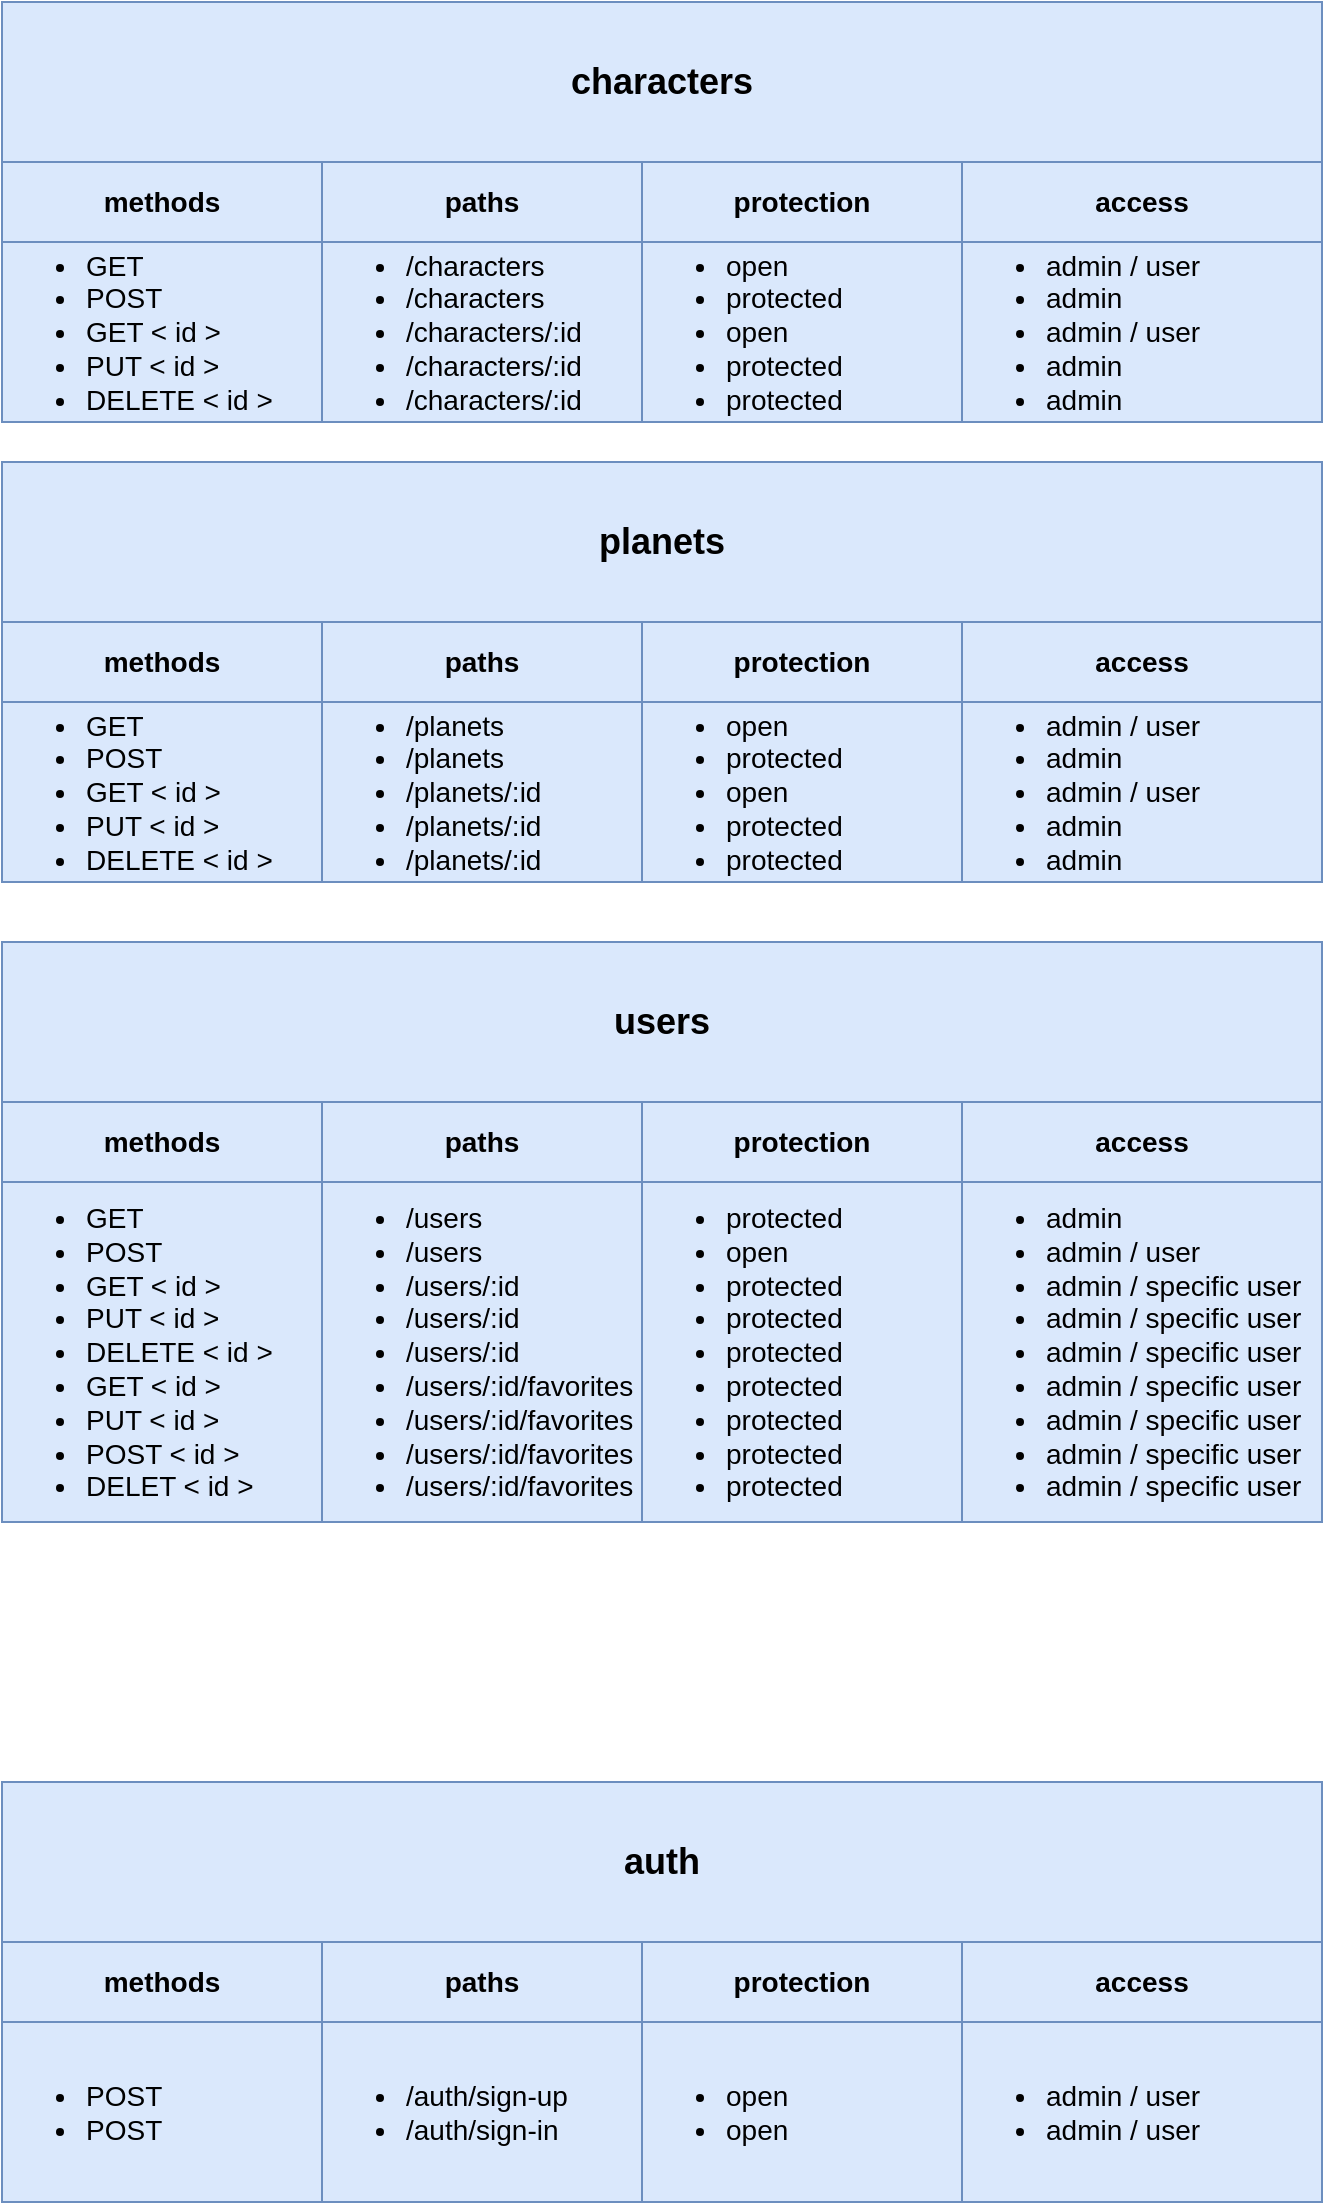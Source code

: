 <mxfile version="15.4.0" type="device" pages="2"><diagram id="gPbpfyA_ajGr9CFWhTev" name="Page-1"><mxGraphModel dx="1102" dy="641" grid="1" gridSize="10" guides="1" tooltips="1" connect="1" arrows="1" fold="1" page="1" pageScale="1" pageWidth="1600" pageHeight="1200" math="0" shadow="0"><root><mxCell id="0"/><mxCell id="1" parent="0"/><mxCell id="R_QZZi1nWVxrr3NNqpjA-34" value="&lt;font size=&quot;1&quot;&gt;&lt;b style=&quot;font-size: 18px&quot;&gt;characters&lt;/b&gt;&lt;/font&gt;" style="whiteSpace=wrap;html=1;fillColor=#dae8fc;strokeColor=#6c8ebf;" parent="1" vertex="1"><mxGeometry x="110" y="30" width="660" height="80" as="geometry"/></mxCell><mxCell id="R_QZZi1nWVxrr3NNqpjA-35" value="&lt;ul style=&quot;font-size: 14px&quot;&gt;&lt;li&gt;GET&lt;/li&gt;&lt;li&gt;POST&lt;/li&gt;&lt;li&gt;GET &amp;lt; id &amp;gt;&lt;/li&gt;&lt;li&gt;PUT &amp;lt; id &amp;gt;&lt;/li&gt;&lt;li&gt;DELETE &amp;lt; id &amp;gt;&lt;/li&gt;&lt;/ul&gt;" style="whiteSpace=wrap;html=1;align=left;fillColor=#dae8fc;strokeColor=#6c8ebf;" parent="1" vertex="1"><mxGeometry x="110" y="150" width="160" height="90" as="geometry"/></mxCell><mxCell id="R_QZZi1nWVxrr3NNqpjA-37" value="&lt;ul style=&quot;font-size: 14px&quot;&gt;&lt;li&gt;/characters&lt;/li&gt;&lt;li&gt;/characters&lt;/li&gt;&lt;li&gt;/characters/:id&lt;/li&gt;&lt;li&gt;/characters/:id&lt;/li&gt;&lt;li&gt;/characters/:id&lt;/li&gt;&lt;/ul&gt;" style="whiteSpace=wrap;html=1;align=left;fillColor=#dae8fc;strokeColor=#6c8ebf;" parent="1" vertex="1"><mxGeometry x="270" y="150" width="160" height="90" as="geometry"/></mxCell><mxCell id="R_QZZi1nWVxrr3NNqpjA-38" value="&lt;font size=&quot;1&quot;&gt;&lt;b style=&quot;font-size: 18px&quot;&gt;planets&lt;/b&gt;&lt;/font&gt;" style="whiteSpace=wrap;html=1;fillColor=#dae8fc;strokeColor=#6c8ebf;" parent="1" vertex="1"><mxGeometry x="110" y="260" width="660" height="80" as="geometry"/></mxCell><mxCell id="R_QZZi1nWVxrr3NNqpjA-39" value="&lt;ul style=&quot;font-size: 14px&quot;&gt;&lt;li&gt;GET&lt;/li&gt;&lt;li&gt;POST&lt;/li&gt;&lt;li&gt;GET &amp;lt; id &amp;gt;&lt;/li&gt;&lt;li&gt;PUT &amp;lt; id &amp;gt;&lt;/li&gt;&lt;li&gt;DELETE &amp;lt; id &amp;gt;&lt;/li&gt;&lt;/ul&gt;" style="whiteSpace=wrap;html=1;align=left;fillColor=#dae8fc;strokeColor=#6c8ebf;" parent="1" vertex="1"><mxGeometry x="110" y="380" width="160" height="90" as="geometry"/></mxCell><mxCell id="R_QZZi1nWVxrr3NNqpjA-40" value="&lt;ul style=&quot;font-size: 14px&quot;&gt;&lt;li&gt;/planets&lt;/li&gt;&lt;li&gt;/planets&lt;/li&gt;&lt;li&gt;/planets/:id&lt;/li&gt;&lt;li&gt;/planets/:id&lt;/li&gt;&lt;li&gt;/planets/:id&lt;/li&gt;&lt;/ul&gt;" style="whiteSpace=wrap;html=1;align=left;fillColor=#dae8fc;strokeColor=#6c8ebf;" parent="1" vertex="1"><mxGeometry x="270" y="380" width="160" height="90" as="geometry"/></mxCell><mxCell id="R_QZZi1nWVxrr3NNqpjA-41" value="&lt;font size=&quot;1&quot;&gt;&lt;b style=&quot;font-size: 18px&quot;&gt;users&lt;/b&gt;&lt;/font&gt;" style="whiteSpace=wrap;html=1;fillColor=#dae8fc;strokeColor=#6c8ebf;" parent="1" vertex="1"><mxGeometry x="110" y="500" width="660" height="80" as="geometry"/></mxCell><mxCell id="R_QZZi1nWVxrr3NNqpjA-42" value="&lt;ul style=&quot;font-size: 14px&quot;&gt;&lt;li&gt;GET&lt;/li&gt;&lt;li&gt;POST&lt;/li&gt;&lt;li&gt;GET &amp;lt; id &amp;gt;&lt;/li&gt;&lt;li&gt;PUT &amp;lt; id &amp;gt;&lt;/li&gt;&lt;li&gt;DELETE &amp;lt; id &amp;gt;&lt;/li&gt;&lt;li&gt;GET &amp;lt; id &amp;gt;&lt;/li&gt;&lt;li&gt;PUT &amp;lt; id &amp;gt;&lt;/li&gt;&lt;li&gt;POST &amp;lt; id &amp;gt;&lt;/li&gt;&lt;li&gt;DELET &amp;lt; id &amp;gt;&lt;/li&gt;&lt;/ul&gt;" style="whiteSpace=wrap;html=1;align=left;fillColor=#dae8fc;strokeColor=#6c8ebf;" parent="1" vertex="1"><mxGeometry x="110" y="620" width="160" height="170" as="geometry"/></mxCell><mxCell id="R_QZZi1nWVxrr3NNqpjA-43" value="&lt;ul style=&quot;font-size: 14px&quot;&gt;&lt;li&gt;/users&lt;/li&gt;&lt;li&gt;/users&lt;/li&gt;&lt;li&gt;/users/:id&lt;/li&gt;&lt;li&gt;/users/:id&lt;/li&gt;&lt;li&gt;/users/:id&lt;/li&gt;&lt;li&gt;/users/:id/favorites&lt;/li&gt;&lt;li&gt;/users/:id/favorites&lt;/li&gt;&lt;li&gt;/users/:id/favorites&lt;/li&gt;&lt;li&gt;/users/:id/favorites&lt;/li&gt;&lt;/ul&gt;" style="whiteSpace=wrap;html=1;align=left;fillColor=#dae8fc;strokeColor=#6c8ebf;" parent="1" vertex="1"><mxGeometry x="270" y="620" width="160" height="170" as="geometry"/></mxCell><mxCell id="R_QZZi1nWVxrr3NNqpjA-44" value="&lt;font size=&quot;1&quot;&gt;&lt;b style=&quot;font-size: 18px&quot;&gt;auth&lt;/b&gt;&lt;/font&gt;" style="whiteSpace=wrap;html=1;fillColor=#dae8fc;strokeColor=#6c8ebf;" parent="1" vertex="1"><mxGeometry x="110" y="920" width="660" height="80" as="geometry"/></mxCell><mxCell id="R_QZZi1nWVxrr3NNqpjA-45" value="&lt;ul style=&quot;font-size: 14px&quot;&gt;&lt;li&gt;POST&lt;/li&gt;&lt;li&gt;POST&lt;/li&gt;&lt;/ul&gt;" style="whiteSpace=wrap;html=1;align=left;fillColor=#dae8fc;strokeColor=#6c8ebf;" parent="1" vertex="1"><mxGeometry x="110" y="1040" width="160" height="90" as="geometry"/></mxCell><mxCell id="R_QZZi1nWVxrr3NNqpjA-46" value="&lt;ul style=&quot;font-size: 14px&quot;&gt;&lt;li&gt;/auth/sign-up&lt;/li&gt;&lt;li&gt;/auth/sign-in&lt;/li&gt;&lt;/ul&gt;" style="whiteSpace=wrap;html=1;align=left;fillColor=#dae8fc;strokeColor=#6c8ebf;" parent="1" vertex="1"><mxGeometry x="270" y="1040" width="160" height="90" as="geometry"/></mxCell><mxCell id="R_QZZi1nWVxrr3NNqpjA-47" value="&lt;ul style=&quot;font-size: 14px&quot;&gt;&lt;li&gt;open&lt;/li&gt;&lt;li&gt;protected&lt;/li&gt;&lt;li&gt;open&lt;/li&gt;&lt;li&gt;&lt;span&gt;protected&lt;/span&gt;&lt;br&gt;&lt;/li&gt;&lt;li&gt;&lt;span&gt;protected&lt;/span&gt;&lt;/li&gt;&lt;/ul&gt;" style="whiteSpace=wrap;html=1;align=left;fillColor=#dae8fc;strokeColor=#6c8ebf;" parent="1" vertex="1"><mxGeometry x="430" y="150" width="160" height="90" as="geometry"/></mxCell><mxCell id="R_QZZi1nWVxrr3NNqpjA-49" value="&lt;ul style=&quot;font-size: 14px&quot;&gt;&lt;li&gt;protected&lt;/li&gt;&lt;li&gt;open&lt;/li&gt;&lt;li&gt;protected&lt;/li&gt;&lt;li&gt;protected&lt;/li&gt;&lt;li&gt;protected&lt;/li&gt;&lt;li&gt;protected&lt;/li&gt;&lt;li&gt;protected&lt;/li&gt;&lt;li&gt;protected&lt;/li&gt;&lt;li&gt;protected&lt;/li&gt;&lt;/ul&gt;" style="whiteSpace=wrap;html=1;align=left;fillColor=#dae8fc;strokeColor=#6c8ebf;" parent="1" vertex="1"><mxGeometry x="430" y="620" width="160" height="170" as="geometry"/></mxCell><mxCell id="R_QZZi1nWVxrr3NNqpjA-50" value="&lt;ul style=&quot;font-size: 14px&quot;&gt;&lt;li&gt;admin&lt;/li&gt;&lt;li&gt;admin / user&lt;/li&gt;&lt;li&gt;admin / specific user&lt;/li&gt;&lt;li&gt;admin / specific user&lt;/li&gt;&lt;li&gt;admin / specific user&lt;/li&gt;&lt;li&gt;admin / specific user&lt;/li&gt;&lt;li&gt;admin / specific user&lt;/li&gt;&lt;li&gt;admin / specific user&lt;/li&gt;&lt;li&gt;admin / specific user&lt;/li&gt;&lt;/ul&gt;" style="whiteSpace=wrap;html=1;align=left;fillColor=#dae8fc;strokeColor=#6c8ebf;" parent="1" vertex="1"><mxGeometry x="590" y="620" width="180" height="170" as="geometry"/></mxCell><mxCell id="R_QZZi1nWVxrr3NNqpjA-51" value="&lt;ul style=&quot;font-size: 14px&quot;&gt;&lt;li&gt;open&lt;/li&gt;&lt;li&gt;protected&lt;/li&gt;&lt;li&gt;open&lt;/li&gt;&lt;li&gt;protected&lt;/li&gt;&lt;li&gt;protected&lt;/li&gt;&lt;/ul&gt;" style="whiteSpace=wrap;html=1;align=left;fillColor=#dae8fc;strokeColor=#6c8ebf;" parent="1" vertex="1"><mxGeometry x="430" y="380" width="160" height="90" as="geometry"/></mxCell><mxCell id="R_QZZi1nWVxrr3NNqpjA-53" value="&lt;ul style=&quot;font-size: 14px&quot;&gt;&lt;li&gt;admin / user&lt;/li&gt;&lt;li&gt;admin&lt;/li&gt;&lt;li&gt;admin / user&lt;/li&gt;&lt;li&gt;&lt;span&gt;admin&lt;/span&gt;&lt;br&gt;&lt;/li&gt;&lt;li&gt;&lt;span&gt;admin&lt;/span&gt;&lt;/li&gt;&lt;/ul&gt;" style="whiteSpace=wrap;html=1;align=left;fillColor=#dae8fc;strokeColor=#6c8ebf;" parent="1" vertex="1"><mxGeometry x="590" y="380" width="180" height="90" as="geometry"/></mxCell><mxCell id="R_QZZi1nWVxrr3NNqpjA-54" value="&lt;ul style=&quot;font-size: 14px&quot;&gt;&lt;li&gt;open&lt;/li&gt;&lt;li&gt;open&lt;/li&gt;&lt;/ul&gt;" style="whiteSpace=wrap;html=1;align=left;fillColor=#dae8fc;strokeColor=#6c8ebf;" parent="1" vertex="1"><mxGeometry x="430" y="1040" width="160" height="90" as="geometry"/></mxCell><mxCell id="R_QZZi1nWVxrr3NNqpjA-55" value="&lt;ul style=&quot;font-size: 14px&quot;&gt;&lt;li&gt;admin / user&lt;/li&gt;&lt;li&gt;admin / user&lt;/li&gt;&lt;/ul&gt;" style="whiteSpace=wrap;html=1;align=left;fillColor=#dae8fc;strokeColor=#6c8ebf;" parent="1" vertex="1"><mxGeometry x="590" y="1040" width="180" height="90" as="geometry"/></mxCell><mxCell id="R_QZZi1nWVxrr3NNqpjA-60" value="&lt;div&gt;&lt;span style=&quot;font-size: 14px&quot;&gt;methods&lt;/span&gt;&lt;/div&gt;" style="whiteSpace=wrap;html=1;align=center;fillColor=#dae8fc;strokeColor=#6c8ebf;fontStyle=1;" parent="1" vertex="1"><mxGeometry x="110" y="110" width="160" height="40" as="geometry"/></mxCell><mxCell id="R_QZZi1nWVxrr3NNqpjA-67" value="&lt;div&gt;&lt;span style=&quot;font-size: 14px&quot;&gt;paths&lt;/span&gt;&lt;/div&gt;" style="whiteSpace=wrap;html=1;align=center;fillColor=#dae8fc;strokeColor=#6c8ebf;fontStyle=1;" parent="1" vertex="1"><mxGeometry x="270" y="110" width="160" height="40" as="geometry"/></mxCell><mxCell id="R_QZZi1nWVxrr3NNqpjA-68" value="&lt;span style=&quot;font-size: 14px&quot;&gt;protection&lt;/span&gt;" style="whiteSpace=wrap;html=1;align=center;fillColor=#dae8fc;strokeColor=#6c8ebf;fontStyle=1;" parent="1" vertex="1"><mxGeometry x="430" y="110" width="160" height="40" as="geometry"/></mxCell><mxCell id="R_QZZi1nWVxrr3NNqpjA-69" value="&lt;span style=&quot;font-size: 14px&quot;&gt;access&lt;/span&gt;" style="whiteSpace=wrap;html=1;align=center;fillColor=#dae8fc;strokeColor=#6c8ebf;fontStyle=1;" parent="1" vertex="1"><mxGeometry x="590" y="110" width="180" height="40" as="geometry"/></mxCell><mxCell id="R_QZZi1nWVxrr3NNqpjA-70" value="&lt;div&gt;&lt;span style=&quot;font-size: 14px&quot;&gt;methods&lt;/span&gt;&lt;/div&gt;" style="whiteSpace=wrap;html=1;align=center;fillColor=#dae8fc;strokeColor=#6c8ebf;fontStyle=1;" parent="1" vertex="1"><mxGeometry x="110" y="340" width="160" height="40" as="geometry"/></mxCell><mxCell id="R_QZZi1nWVxrr3NNqpjA-71" value="&lt;div&gt;&lt;span style=&quot;font-size: 14px&quot;&gt;paths&lt;/span&gt;&lt;/div&gt;" style="whiteSpace=wrap;html=1;align=center;fillColor=#dae8fc;strokeColor=#6c8ebf;fontStyle=1;" parent="1" vertex="1"><mxGeometry x="270" y="340" width="160" height="40" as="geometry"/></mxCell><mxCell id="R_QZZi1nWVxrr3NNqpjA-72" value="&lt;span style=&quot;font-size: 14px&quot;&gt;protection&lt;/span&gt;" style="whiteSpace=wrap;html=1;align=center;fillColor=#dae8fc;strokeColor=#6c8ebf;fontStyle=1;" parent="1" vertex="1"><mxGeometry x="430" y="340" width="160" height="40" as="geometry"/></mxCell><mxCell id="R_QZZi1nWVxrr3NNqpjA-73" value="&lt;span style=&quot;font-size: 14px&quot;&gt;access&lt;/span&gt;" style="whiteSpace=wrap;html=1;align=center;fillColor=#dae8fc;strokeColor=#6c8ebf;fontStyle=1;" parent="1" vertex="1"><mxGeometry x="590" y="340" width="180" height="40" as="geometry"/></mxCell><mxCell id="R_QZZi1nWVxrr3NNqpjA-74" value="&lt;div&gt;&lt;span style=&quot;font-size: 14px&quot;&gt;methods&lt;/span&gt;&lt;/div&gt;" style="whiteSpace=wrap;html=1;align=center;fillColor=#dae8fc;strokeColor=#6c8ebf;fontStyle=1;" parent="1" vertex="1"><mxGeometry x="110" y="580" width="160" height="40" as="geometry"/></mxCell><mxCell id="R_QZZi1nWVxrr3NNqpjA-75" value="&lt;div&gt;&lt;span style=&quot;font-size: 14px&quot;&gt;paths&lt;/span&gt;&lt;/div&gt;" style="whiteSpace=wrap;html=1;align=center;fillColor=#dae8fc;strokeColor=#6c8ebf;fontStyle=1;" parent="1" vertex="1"><mxGeometry x="270" y="580" width="160" height="40" as="geometry"/></mxCell><mxCell id="R_QZZi1nWVxrr3NNqpjA-76" value="&lt;span style=&quot;font-size: 14px&quot;&gt;protection&lt;/span&gt;" style="whiteSpace=wrap;html=1;align=center;fillColor=#dae8fc;strokeColor=#6c8ebf;fontStyle=1;" parent="1" vertex="1"><mxGeometry x="430" y="580" width="160" height="40" as="geometry"/></mxCell><mxCell id="R_QZZi1nWVxrr3NNqpjA-77" value="&lt;span style=&quot;font-size: 14px&quot;&gt;access&lt;/span&gt;" style="whiteSpace=wrap;html=1;align=center;fillColor=#dae8fc;strokeColor=#6c8ebf;fontStyle=1;" parent="1" vertex="1"><mxGeometry x="590" y="580" width="180" height="40" as="geometry"/></mxCell><mxCell id="R_QZZi1nWVxrr3NNqpjA-78" value="&lt;div&gt;&lt;span style=&quot;font-size: 14px&quot;&gt;methods&lt;/span&gt;&lt;/div&gt;" style="whiteSpace=wrap;html=1;align=center;fillColor=#dae8fc;strokeColor=#6c8ebf;fontStyle=1;" parent="1" vertex="1"><mxGeometry x="110" y="1000" width="160" height="40" as="geometry"/></mxCell><mxCell id="R_QZZi1nWVxrr3NNqpjA-79" value="&lt;div&gt;&lt;span style=&quot;font-size: 14px&quot;&gt;paths&lt;/span&gt;&lt;/div&gt;" style="whiteSpace=wrap;html=1;align=center;fillColor=#dae8fc;strokeColor=#6c8ebf;fontStyle=1;" parent="1" vertex="1"><mxGeometry x="270" y="1000" width="160" height="40" as="geometry"/></mxCell><mxCell id="R_QZZi1nWVxrr3NNqpjA-80" value="&lt;span style=&quot;font-size: 14px&quot;&gt;protection&lt;/span&gt;" style="whiteSpace=wrap;html=1;align=center;fillColor=#dae8fc;strokeColor=#6c8ebf;fontStyle=1;" parent="1" vertex="1"><mxGeometry x="430" y="1000" width="160" height="40" as="geometry"/></mxCell><mxCell id="R_QZZi1nWVxrr3NNqpjA-81" value="&lt;span style=&quot;font-size: 14px&quot;&gt;access&lt;/span&gt;" style="whiteSpace=wrap;html=1;align=center;fillColor=#dae8fc;strokeColor=#6c8ebf;fontStyle=1;" parent="1" vertex="1"><mxGeometry x="590" y="1000" width="180" height="40" as="geometry"/></mxCell><mxCell id="R_QZZi1nWVxrr3NNqpjA-82" value="&lt;ul style=&quot;font-size: 14px&quot;&gt;&lt;li&gt;admin / user&lt;/li&gt;&lt;li&gt;admin&lt;/li&gt;&lt;li&gt;admin / user&lt;/li&gt;&lt;li&gt;&lt;span&gt;admin&lt;/span&gt;&lt;br&gt;&lt;/li&gt;&lt;li&gt;&lt;span&gt;admin&lt;/span&gt;&lt;/li&gt;&lt;/ul&gt;" style="whiteSpace=wrap;html=1;align=left;fillColor=#dae8fc;strokeColor=#6c8ebf;" parent="1" vertex="1"><mxGeometry x="590" y="150" width="180" height="90" as="geometry"/></mxCell></root></mxGraphModel></diagram><diagram id="LMfqhJcOrzHWx9d_Y0I4" name="Page-2"><mxGraphModel dx="1469" dy="855" grid="1" gridSize="10" guides="1" tooltips="1" connect="1" arrows="1" fold="1" page="1" pageScale="1" pageWidth="1600" pageHeight="1200" math="0" shadow="0"><root><mxCell id="4DIBySl9MdmWz7YN8Tt2-0"/><mxCell id="4DIBySl9MdmWz7YN8Tt2-1" parent="4DIBySl9MdmWz7YN8Tt2-0"/><mxCell id="4DIBySl9MdmWz7YN8Tt2-9" value="Object" style="html=1;" vertex="1" parent="4DIBySl9MdmWz7YN8Tt2-1"><mxGeometry x="260" y="60" width="110" height="50" as="geometry"/></mxCell></root></mxGraphModel></diagram></mxfile>